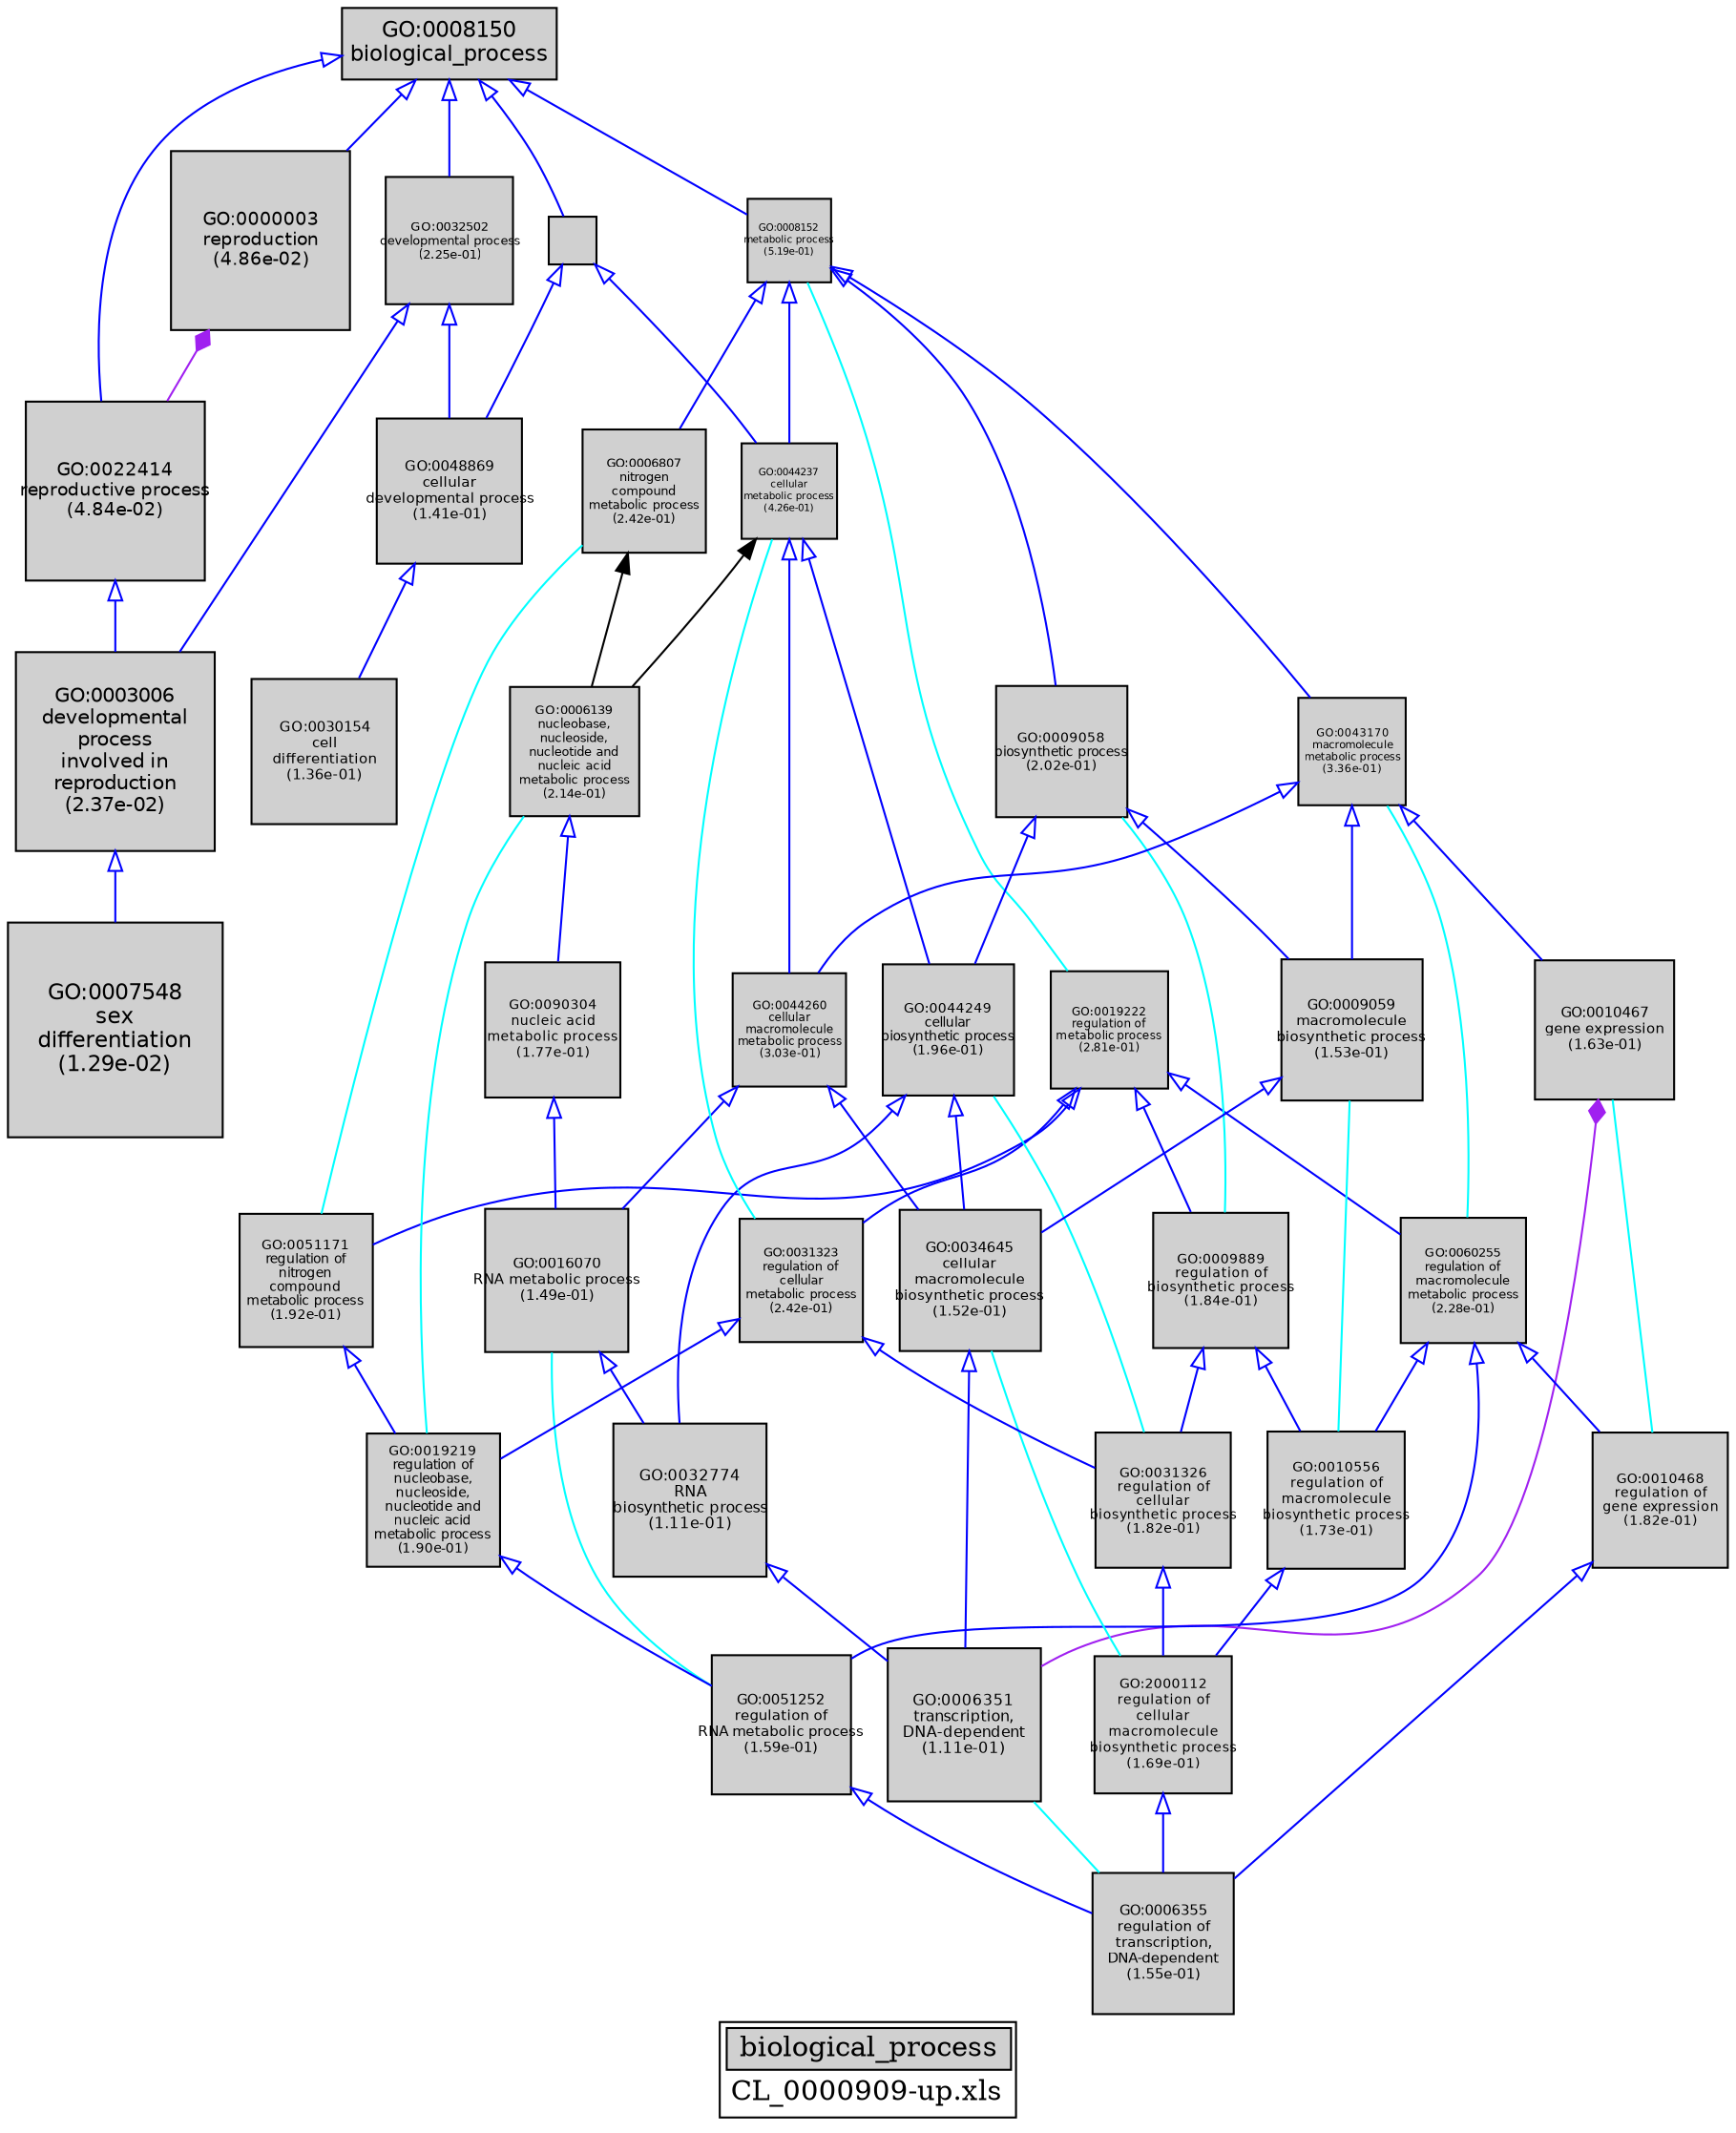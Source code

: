 digraph "biological_process" {
graph [ bgcolor = "#FFFFFF", label = <<TABLE COLOR="black" BGCOLOR="white"><TR><TD COLSPAN="2" BGCOLOR="#D0D0D0"><FONT COLOR="black">biological_process</FONT></TD></TR><TR><TD BORDER="0">CL_0000909-up.xls</TD></TR></TABLE>> ];
node [ fontname = "Helvetica" ];

subgraph "nodes" {

node [ style = "filled", fixedsize = "true", width = 1, shape = "box", fontsize = 9, fillcolor = "#D0D0D0", fontcolor = "black", color = "black" ];

"GO:0009987" [ URL = "#GO:0009987", label = "", width = 0.332270334708, shape = "box", height = 0.332270334708 ];
"GO:0006807" [ URL = "#GO:0006807", label = <<TABLE BORDER="0"><TR><TD>GO:0006807<BR/>nitrogen<BR/>compound<BR/>metabolic process<BR/>(2.42e-01)</TD></TR></TABLE>>, width = 0.860558916693, shape = "box", fontsize = 6.19602420019, height = 0.860558916693 ];
"GO:0019222" [ URL = "#GO:0019222", label = <<TABLE BORDER="0"><TR><TD>GO:0019222<BR/>regulation of<BR/>metabolic process<BR/>(2.81e-01)</TD></TR></TABLE>>, width = 0.81444821432, shape = "box", fontsize = 5.8640271431, height = 0.81444821432 ];
"GO:0044249" [ URL = "#GO:0044249", label = <<TABLE BORDER="0"><TR><TD>GO:0044249<BR/>cellular<BR/>biosynthetic process<BR/>(1.96e-01)</TD></TR></TABLE>>, width = 0.921441158787, shape = "box", fontsize = 6.63437634327, height = 0.921441158787 ];
"GO:0022414" [ URL = "#GO:0022414", label = <<TABLE BORDER="0"><TR><TD>GO:0022414<BR/>reproductive process<BR/>(4.84e-02)</TD></TR></TABLE>>, width = 1.25241122965, shape = "box", fontsize = 9.01736085346, height = 1.25241122965 ];
"GO:0007548" [ URL = "#GO:0007548", label = <<TABLE BORDER="0"><TR><TD>GO:0007548<BR/>sex<BR/>differentiation<BR/>(1.29e-02)</TD></TR></TABLE>>, width = 1.5, shape = "box", fontsize = 10.8, height = 1.5 ];
"GO:0044260" [ URL = "#GO:0044260", label = <<TABLE BORDER="0"><TR><TD>GO:0044260<BR/>cellular<BR/>macromolecule<BR/>metabolic process<BR/>(3.03e-01)</TD></TR></TABLE>>, width = 0.789796909886, shape = "box", fontsize = 5.68653775118, height = 0.789796909886 ];
"GO:0032502" [ URL = "#GO:0032502", label = <<TABLE BORDER="0"><TR><TD>GO:0032502<BR/>developmental process<BR/>(2.25e-01)</TD></TR></TABLE>>, width = 0.882414544033, shape = "box", fontsize = 6.35338471703, height = 0.882414544033 ];
"GO:0010556" [ URL = "#GO:0010556", label = <<TABLE BORDER="0"><TR><TD>GO:0010556<BR/>regulation of<BR/>macromolecule<BR/>biosynthetic process<BR/>(1.73e-01)</TD></TR></TABLE>>, width = 0.955137055906, shape = "box", fontsize = 6.87698680252, height = 0.955137055906 ];
"GO:0030154" [ URL = "#GO:0030154", label = <<TABLE BORDER="0"><TR><TD>GO:0030154<BR/>cell<BR/>differentiation<BR/>(1.36e-01)</TD></TR></TABLE>>, width = 1.01744536065, shape = "box", fontsize = 7.3256065967, height = 1.01744536065 ];
"GO:0051252" [ URL = "#GO:0051252", label = <<TABLE BORDER="0"><TR><TD>GO:0051252<BR/>regulation of<BR/>RNA metabolic process<BR/>(1.59e-01)</TD></TR></TABLE>>, width = 0.977275081161, shape = "box", fontsize = 7.03638058436, height = 0.977275081161 ];
"GO:0010467" [ URL = "#GO:0010467", label = <<TABLE BORDER="0"><TR><TD>GO:0010467<BR/>gene expression<BR/>(1.63e-01)</TD></TR></TABLE>>, width = 0.971093694163, shape = "box", fontsize = 6.99187459798, height = 0.971093694163 ];
"GO:2000112" [ URL = "#GO:2000112", label = <<TABLE BORDER="0"><TR><TD>GO:2000112<BR/>regulation of<BR/>cellular<BR/>macromolecule<BR/>biosynthetic process<BR/>(1.69e-01)</TD></TR></TABLE>>, width = 0.962013545195, shape = "box", fontsize = 6.92649752541, height = 0.962013545195 ];
"GO:0009889" [ URL = "#GO:0009889", label = <<TABLE BORDER="0"><TR><TD>GO:0009889<BR/>regulation of<BR/>biosynthetic process<BR/>(1.84e-01)</TD></TR></TABLE>>, width = 0.938223800591, shape = "box", fontsize = 6.75521136426, height = 0.938223800591 ];
"GO:0000003" [ URL = "#GO:0000003", label = <<TABLE BORDER="0"><TR><TD>GO:0000003<BR/>reproduction<BR/>(4.86e-02)</TD></TR></TABLE>>, width = 1.25155428121, shape = "box", fontsize = 9.01119082475, height = 1.25155428121 ];
"GO:0008150" [ URL = "#GO:0008150", label = <<TABLE BORDER="0"><TR><TD>GO:0008150<BR/>biological_process</TD></TR></TABLE>>, width = 1.5, shape = "box", fontsize = 10.8 ];
"GO:0003006" [ URL = "#GO:0003006", label = <<TABLE BORDER="0"><TR><TD>GO:0003006<BR/>developmental<BR/>process<BR/>involved in<BR/>reproduction<BR/>(2.37e-02)</TD></TR></TABLE>>, width = 1.39117908512, shape = "box", fontsize = 10.0164894128, height = 1.39117908512 ];
"GO:0016070" [ URL = "#GO:0016070", label = <<TABLE BORDER="0"><TR><TD>GO:0016070<BR/>RNA metabolic process<BR/>(1.49e-01)</TD></TR></TABLE>>, width = 0.994845704736, shape = "box", fontsize = 7.1628890741, height = 0.994845704736 ];
"GO:0008152" [ URL = "#GO:0008152", label = <<TABLE BORDER="0"><TR><TD>GO:0008152<BR/>metabolic process<BR/>(5.19e-01)</TD></TR></TABLE>>, width = 0.589615815416, shape = "box", fontsize = 5.0, height = 0.589615815416 ];
"GO:0009058" [ URL = "#GO:0009058", label = <<TABLE BORDER="0"><TR><TD>GO:0009058<BR/>biosynthetic process<BR/>(2.02e-01)</TD></TR></TABLE>>, width = 0.91213217956, shape = "box", fontsize = 6.56735169283, height = 0.91213217956 ];
"GO:0060255" [ URL = "#GO:0060255", label = <<TABLE BORDER="0"><TR><TD>GO:0060255<BR/>regulation of<BR/>macromolecule<BR/>metabolic process<BR/>(2.28e-01)</TD></TR></TABLE>>, width = 0.878320564781, shape = "box", fontsize = 6.32390806642, height = 0.878320564781 ];
"GO:0090304" [ URL = "#GO:0090304", label = <<TABLE BORDER="0"><TR><TD>GO:0090304<BR/>nucleic acid<BR/>metabolic process<BR/>(1.77e-01)</TD></TR></TABLE>>, width = 0.949415391656, shape = "box", fontsize = 6.83579081992, height = 0.949415391656 ];
"GO:0031326" [ URL = "#GO:0031326", label = <<TABLE BORDER="0"><TR><TD>GO:0031326<BR/>regulation of<BR/>cellular<BR/>biosynthetic process<BR/>(1.82e-01)</TD></TR></TABLE>>, width = 0.941850704938, shape = "box", fontsize = 6.78132507556, height = 0.941850704938 ];
"GO:0034645" [ URL = "#GO:0034645", label = <<TABLE BORDER="0"><TR><TD>GO:0034645<BR/>cellular<BR/>macromolecule<BR/>biosynthetic process<BR/>(1.52e-01)</TD></TR></TABLE>>, width = 0.990081982399, shape = "box", fontsize = 7.12859027327, height = 0.990081982399 ];
"GO:0031323" [ URL = "#GO:0031323", label = <<TABLE BORDER="0"><TR><TD>GO:0031323<BR/>regulation of<BR/>cellular<BR/>metabolic process<BR/>(2.42e-01)</TD></TR></TABLE>>, width = 0.860392276431, shape = "box", fontsize = 6.1948243903, height = 0.860392276431 ];
"GO:0043170" [ URL = "#GO:0043170", label = <<TABLE BORDER="0"><TR><TD>GO:0043170<BR/>macromolecule<BR/>metabolic process<BR/>(3.36e-01)</TD></TR></TABLE>>, width = 0.755797272432, shape = "box", fontsize = 5.44174036151, height = 0.755797272432 ];
"GO:0006355" [ URL = "#GO:0006355", label = <<TABLE BORDER="0"><TR><TD>GO:0006355<BR/>regulation of<BR/>transcription,<BR/>DNA-dependent<BR/>(1.55e-01)</TD></TR></TABLE>>, width = 0.98413130566, shape = "box", fontsize = 7.08574540075, height = 0.98413130566 ];
"GO:0010468" [ URL = "#GO:0010468", label = <<TABLE BORDER="0"><TR><TD>GO:0010468<BR/>regulation of<BR/>gene expression<BR/>(1.82e-01)</TD></TR></TABLE>>, width = 0.941547157207, shape = "box", fontsize = 6.77913953189, height = 0.941547157207 ];
"GO:0051171" [ URL = "#GO:0051171", label = <<TABLE BORDER="0"><TR><TD>GO:0051171<BR/>regulation of<BR/>nitrogen<BR/>compound<BR/>metabolic process<BR/>(1.92e-01)</TD></TR></TABLE>>, width = 0.926469602652, shape = "box", fontsize = 6.67058113909, height = 0.926469602652 ];
"GO:0009059" [ URL = "#GO:0009059", label = <<TABLE BORDER="0"><TR><TD>GO:0009059<BR/>macromolecule<BR/>biosynthetic process<BR/>(1.53e-01)</TD></TR></TABLE>>, width = 0.987552174531, shape = "box", fontsize = 7.11037565662, height = 0.987552174531 ];
"GO:0006139" [ URL = "#GO:0006139", label = <<TABLE BORDER="0"><TR><TD>GO:0006139<BR/>nucleobase,<BR/>nucleoside,<BR/>nucleotide and<BR/>nucleic acid<BR/>metabolic process<BR/>(2.14e-01)</TD></TR></TABLE>>, width = 0.896197433313, shape = "box", fontsize = 6.45262151985, height = 0.896197433313 ];
"GO:0044237" [ URL = "#GO:0044237", label = <<TABLE BORDER="0"><TR><TD>GO:0044237<BR/>cellular<BR/>metabolic process<BR/>(4.26e-01)</TD></TR></TABLE>>, width = 0.670359692097, shape = "box", fontsize = 5.0, height = 0.670359692097 ];
"GO:0019219" [ URL = "#GO:0019219", label = <<TABLE BORDER="0"><TR><TD>GO:0019219<BR/>regulation of<BR/>nucleobase,<BR/>nucleoside,<BR/>nucleotide and<BR/>nucleic acid<BR/>metabolic process<BR/>(1.90e-01)</TD></TR></TABLE>>, width = 0.929301825109, shape = "box", fontsize = 6.69097314079, height = 0.929301825109 ];
"GO:0048869" [ URL = "#GO:0048869", label = <<TABLE BORDER="0"><TR><TD>GO:0048869<BR/>cellular<BR/>developmental process<BR/>(1.41e-01)</TD></TR></TABLE>>, width = 1.00893181344, shape = "box", fontsize = 7.26430905678, height = 1.00893181344 ];
"GO:0032774" [ URL = "#GO:0032774", label = <<TABLE BORDER="0"><TR><TD>GO:0032774<BR/>RNA<BR/>biosynthetic process<BR/>(1.11e-01)</TD></TR></TABLE>>, width = 1.06742616209, shape = "box", fontsize = 7.68546836703, height = 1.06742616209 ];
"GO:0006351" [ URL = "#GO:0006351", label = <<TABLE BORDER="0"><TR><TD>GO:0006351<BR/>transcription,<BR/>DNA-dependent<BR/>(1.11e-01)</TD></TR></TABLE>>, width = 1.06771796173, shape = "box", fontsize = 7.68756932446, height = 1.06771796173 ];
}
subgraph "edges" {


edge [ dir = "back", weight = 1 ];
subgraph "regulates" {


edge [ color = "cyan", arrowtail = "none" ];
subgraph "positive" {


edge [ color = "green", arrowtail = "vee" ];
}
subgraph "negative" {


edge [ color = "red", arrowtail = "tee" ];
}
"GO:0010467" -> "GO:0010468";
"GO:0034645" -> "GO:2000112";
"GO:0043170" -> "GO:0060255";
"GO:0006807" -> "GO:0051171";
"GO:0044237" -> "GO:0031323";
"GO:0008152" -> "GO:0019222";
"GO:0044249" -> "GO:0031326";
"GO:0016070" -> "GO:0051252";
"GO:0009058" -> "GO:0009889";
"GO:0009059" -> "GO:0010556";
"GO:0006139" -> "GO:0019219";
"GO:0006351" -> "GO:0006355";
}
subgraph "part_of" {


edge [ color = "purple", arrowtail = "diamond", weight = 2.5 ];
"GO:0000003" -> "GO:0022414";
"GO:0010467" -> "GO:0006351";
}
subgraph "is_a" {


edge [ color = "blue", arrowtail = "empty", weight = 5.0 ];
"GO:0019222" -> "GO:0009889";
"GO:0003006" -> "GO:0007548";
"GO:0032502" -> "GO:0048869";
"GO:0060255" -> "GO:0010556";
"GO:0032502" -> "GO:0003006";
"GO:0008152" -> "GO:0043170";
"GO:0009058" -> "GO:0009059";
"GO:0043170" -> "GO:0044260";
"GO:0048869" -> "GO:0030154";
"GO:0022414" -> "GO:0003006";
"GO:0009987" -> "GO:0048869";
"GO:0009059" -> "GO:0034645";
"GO:0008150" -> "GO:0032502";
"GO:0044237" -> "GO:0044249";
"GO:0031323" -> "GO:0031326";
"GO:0031326" -> "GO:2000112";
"GO:0019222" -> "GO:0031323";
"GO:0006139" -> "GO:0090304";
"GO:0019222" -> "GO:0060255";
"GO:0090304" -> "GO:0016070";
"GO:0043170" -> "GO:0010467";
"GO:0008150" -> "GO:0009987";
"GO:0008152" -> "GO:0044237";
"GO:0008150" -> "GO:0000003";
"GO:0044260" -> "GO:0034645";
"GO:0034645" -> "GO:0006351";
"GO:0008152" -> "GO:0006807";
"GO:0010468" -> "GO:0006355";
"GO:0008150" -> "GO:0022414";
"GO:0032774" -> "GO:0006351";
"GO:0009987" -> "GO:0044237";
"GO:0044249" -> "GO:0032774";
"GO:0009058" -> "GO:0044249";
"GO:0060255" -> "GO:0051252";
"GO:0009889" -> "GO:0010556";
"GO:0019219" -> "GO:0051252";
"GO:0031323" -> "GO:0019219";
"GO:0043170" -> "GO:0009059";
"GO:0060255" -> "GO:0010468";
"GO:0010556" -> "GO:2000112";
"GO:0044249" -> "GO:0034645";
"GO:0051171" -> "GO:0019219";
"GO:0009889" -> "GO:0031326";
"GO:0016070" -> "GO:0032774";
"GO:0019222" -> "GO:0051171";
"GO:0051252" -> "GO:0006355";
"GO:0044260" -> "GO:0016070";
"GO:0008152" -> "GO:0009058";
"GO:0044237" -> "GO:0044260";
"GO:0008150" -> "GO:0008152";
"GO:2000112" -> "GO:0006355";
}
"GO:0006807" -> "GO:0006139";
"GO:0044237" -> "GO:0006139";
}
}
